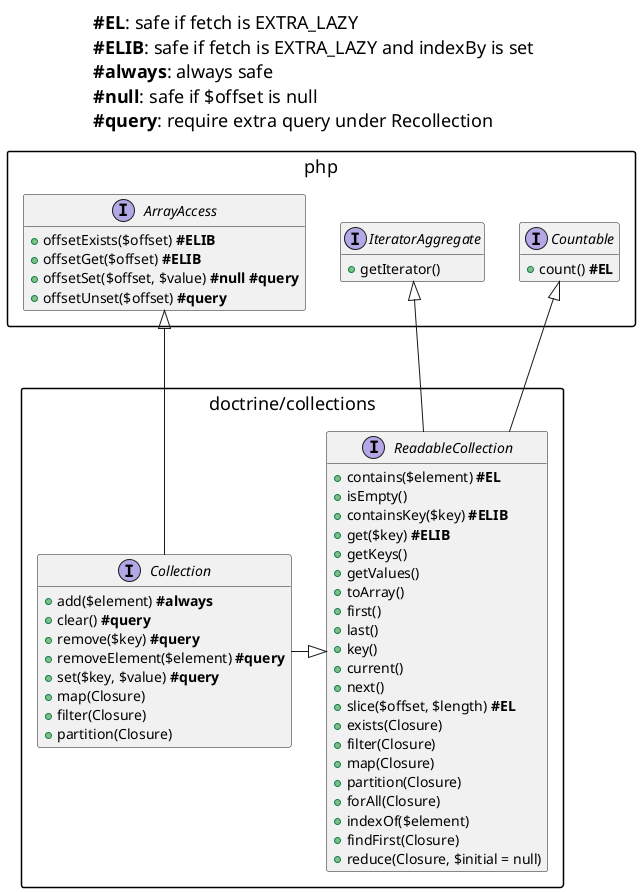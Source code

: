 @startuml extra-lazy

skinparam packageStyle rectangle
hide empty methods
hide empty attributes

<style>
title {
    HorizontalAlignment left
    FontSize 18
    FontStyle normal
}
</style>

title
<b>#EL</b>: safe if fetch is EXTRA_LAZY
<b>#ELIB</b>: safe if fetch is EXTRA_LAZY and indexBy is set
<b>#always</b>: always safe
<b>#null</b>: safe if $offset is null
<b>#query</b>: require extra query under Recollection
end title

package php {
    interface ArrayAccess as "ArrayAccess" {
        +offsetExists($offset) <b>#ELIB</b>
        +offsetGet($offset) <b>#ELIB</b>
        +offsetSet($offset, $value) <b>#null</b> <b>#query</b>
        +offsetUnset($offset) <b>#query</b>
    }

    interface IteratorAggregate as "IteratorAggregate" {
        +getIterator()
    }

    interface Countable as "Countable" {
        +count() <b>#EL</b>
    }
}

package "doctrine/collections" {
    interface ReadableCollection as "ReadableCollection" {
        +contains($element) <b>#EL</b>
        +isEmpty()
        +containsKey($key) <b>#ELIB</b>
        +get($key) <b>#ELIB</b>
        +getKeys()
        +getValues()
        +toArray()
        +first()
        +last()
        +key()
        +current()
        +next()
        +slice($offset, $length) <b>#EL</b>
        +exists(Closure)
        +filter(Closure)
        +map(Closure)
        +partition(Closure)
        +forAll(Closure)
        +indexOf($element)
        +findFirst(Closure)
        +reduce(Closure, $initial = null)
    }

    Countable <|-- ReadableCollection
    IteratorAggregate <|-- ReadableCollection

    interface Collection as "Collection" {
        +add($element) <b>#always</b>
        +clear() <b>#query</b>
        +remove($key) <b>#query</b>
        +removeElement($element) <b>#query</b>
        +set($key, $value) <b>#query</b>
        +map(Closure)
        +filter(Closure)
        +partition(Closure)
    }

    ArrayAccess <|--- Collection

    ReadableCollection <|- Collection
}


@enduml
